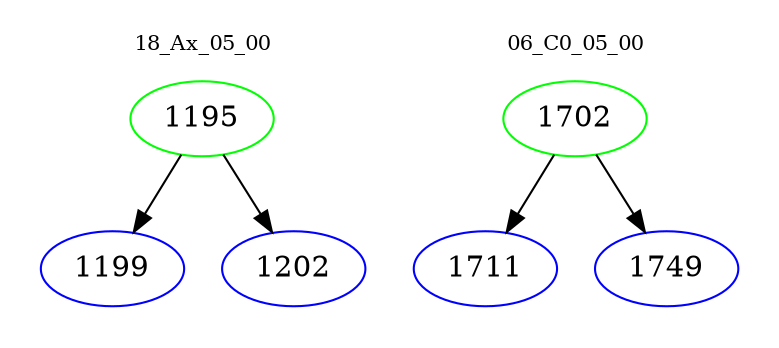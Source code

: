 digraph{
subgraph cluster_0 {
color = white
label = "18_Ax_05_00";
fontsize=10;
T0_1195 [label="1195", color="green"]
T0_1195 -> T0_1199 [color="black"]
T0_1199 [label="1199", color="blue"]
T0_1195 -> T0_1202 [color="black"]
T0_1202 [label="1202", color="blue"]
}
subgraph cluster_1 {
color = white
label = "06_C0_05_00";
fontsize=10;
T1_1702 [label="1702", color="green"]
T1_1702 -> T1_1711 [color="black"]
T1_1711 [label="1711", color="blue"]
T1_1702 -> T1_1749 [color="black"]
T1_1749 [label="1749", color="blue"]
}
}
